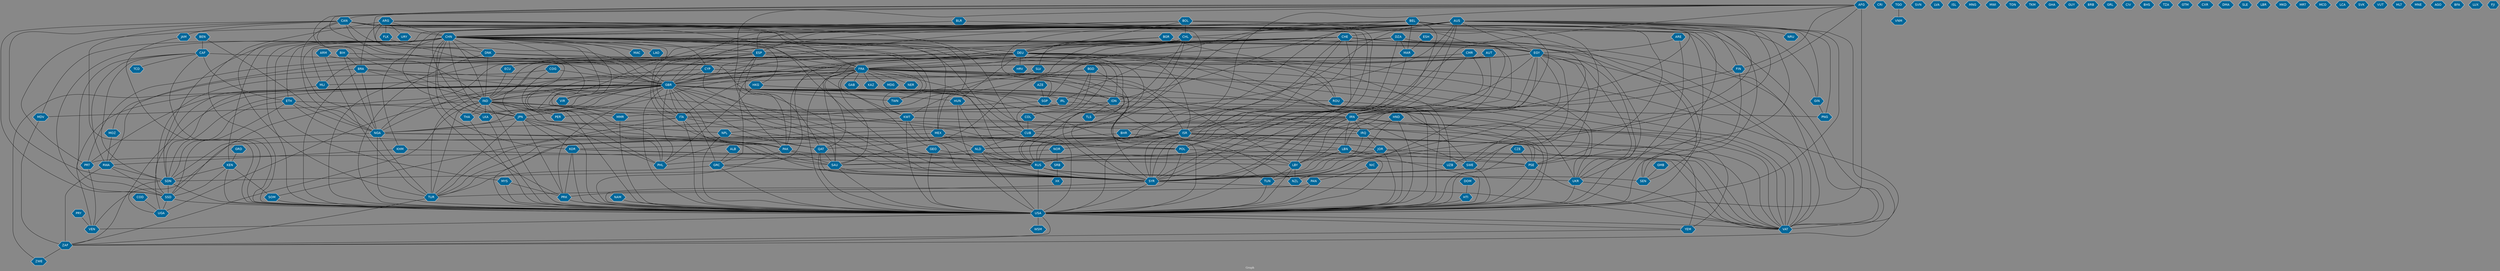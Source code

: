 // Countries together in item graph
graph {
	graph [bgcolor="#888888" fontcolor=white fontsize=12 label="Graph" outputorder=edgesfirst overlap=prism]
	node [color=white fillcolor="#006699" fontcolor=white fontname=Helvetica shape=hexagon style=filled]
	edge [arrowhead=open color=black fontcolor=white fontname=Courier fontsize=12]
		AFG [label=AFG]
		USA [label=USA]
		DEU [label=DEU]
		UKR [label=UKR]
		ISR [label=ISR]
		PSE [label=PSE]
		CAF [label=CAF]
		SYR [label=SYR]
		EGY [label=EGY]
		AUS [label=AUS]
		IND [label=IND]
		GBR [label=GBR]
		JPN [label=JPN]
		RUS [label=RUS]
		UGA [label=UGA]
		IRN [label=IRN]
		VAT [label=VAT]
		BRA [label=BRA]
		CHE [label=CHE]
		IRQ [label=IRQ]
		CHN [label=CHN]
		SSD [label=SSD]
		SDN [label=SDN]
		FRA [label=FRA]
		KHM [label=KHM]
		BEL [label=BEL]
		CAN [label=CAN]
		NGA [label=NGA]
		CHL [label=CHL]
		CRI [label=CRI]
		JAM [label=JAM]
		THA [label=THA]
		LBY [label=LBY]
		MAR [label=MAR]
		IRL [label=IRL]
		CUB [label=CUB]
		PAK [label=PAK]
		NIC [label=NIC]
		LBN [label=LBN]
		HND [label=HND]
		ESP [label=ESP]
		PHL [label=PHL]
		VNM [label=VNM]
		TUR [label=TUR]
		ZAF [label=ZAF]
		VEN [label=VEN]
		ETH [label=ETH]
		IDN [label=IDN]
		GAB [label=GAB]
		MEX [label=MEX]
		KAZ [label=KAZ]
		ZWE [label=ZWE]
		HUN [label=HUN]
		BGD [label=BGD]
		TUN [label=TUN]
		SVN [label=SVN]
		LKA [label=LKA]
		BIH [label=BIH]
		NZL [label=NZL]
		HTI [label=HTI]
		KOR [label=KOR]
		RWA [label=RWA]
		KEN [label=KEN]
		LVA [label=LVA]
		GIN [label=GIN]
		ITA [label=ITA]
		MMR [label=MMR]
		SOM [label=SOM]
		BOL [label=BOL]
		MYS [label=MYS]
		TCD [label=TCD]
		NLD [label=NLD]
		SAU [label=SAU]
		GRC [label=GRC]
		HKG [label=HKG]
		SEN [label=SEN]
		ISL [label=ISL]
		DZA [label=DZA]
		ECU [label=ECU]
		COL [label=COL]
		MNG [label=MNG]
		ARG [label=ARG]
		BHR [label=BHR]
		AUT [label=AUT]
		ROU [label=ROU]
		PRK [label=PRK]
		CZE [label=CZE]
		JOR [label=JOR]
		NPL [label=NPL]
		MDG [label=MDG]
		CYP [label=CYP]
		BLR [label=BLR]
		MAC [label=MAC]
		PNG [label=PNG]
		BGR [label=BGR]
		DNK [label=DNK]
		URY [label=URY]
		SGP [label=SGP]
		ARE [label=ARE]
		GRD [label=GRD]
		MDV [label=MDV]
		CMR [label=CMR]
		PER [label=PER]
		COG [label=COG]
		SLV [label=SLV]
		NOR [label=NOR]
		PRT [label=PRT]
		MWI [label=MWI]
		QAT [label=QAT]
		PAN [label=PAN]
		AZE [label=AZE]
		NER [label=NER]
		TON [label=TON]
		SWE [label=SWE]
		TLS [label=TLS]
		YEM [label=YEM]
		POL [label=POL]
		SRB [label=SRB]
		TKM [label=TKM]
		MLI [label=MLI]
		GHA [label=GHA]
		GUY [label=GUY]
		BRB [label=BRB]
		NRU [label=NRU]
		FIN [label=FIN]
		NAM [label=NAM]
		TWN [label=TWN]
		DOM [label=DOM]
		UZB [label=UZB]
		HRV [label=HRV]
		GRL [label=GRL]
		CIV [label=CIV]
		BHS [label=BHS]
		KWT [label=KWT]
		TZA [label=TZA]
		GEO [label=GEO]
		FLK [label=FLK]
		VIR [label=VIR]
		GTM [label=GTM]
		BEN [label=BEN]
		"CXR " [label="CXR "]
		MOZ [label=MOZ]
		DMA [label=DMA]
		SLE [label=SLE]
		LBR [label=LBR]
		LAO [label=LAO]
		WSM [label=WSM]
		MKD [label=MKD]
		MRT [label=MRT]
		PRY [label=PRY]
		MCO [label=MCO]
		XK [label=XK]
		LCA [label=LCA]
		SVK [label=SVK]
		COD [label=COD]
		VUT [label=VUT]
		MLT [label=MLT]
		MNE [label=MNE]
		AGO [label=AGO]
		ALB [label=ALB]
		BFA [label=BFA]
		GMB [label=GMB]
		LUX [label=LUX]
		TGO [label=TGO]
		FJI [label=FJI]
		ESH [label=ESH]
		ARM [label=ARM]
			IDN -- MMR [weight=2]
			ESP -- PAK [weight=3]
			IRN -- USA [weight=49]
			USA -- VAT [weight=6]
			CAF -- FRA [weight=13]
			ARG -- USA [weight=4]
			THA -- USA [weight=3]
			IND -- THA [weight=1]
			CAN -- GBR [weight=3]
			IND -- JPN [weight=5]
			CHL -- SEN [weight=1]
			HND -- IRQ [weight=1]
			CHE -- USA [weight=8]
			ISR -- NLD [weight=3]
			JPN -- PHL [weight=6]
			AUS -- JPN [weight=3]
			BOL -- ESP [weight=1]
			IRN -- LBY [weight=1]
			CHN -- PRK [weight=1]
			LBY -- USA [weight=5]
			BGD -- GBR [weight=1]
			BEL -- PSE [weight=1]
			GBR -- VIR [weight=2]
			BGD -- COL [weight=1]
			USA -- YEM [weight=7]
			ARG -- URY [weight=2]
			RUS -- SDN [weight=1]
			CHN -- SDN [weight=6]
			HND -- SYR [weight=1]
			ITA -- NGA [weight=1]
			FIN -- USA [weight=1]
			DEU -- HRV [weight=6]
			ROU -- USA [weight=5]
			KOR -- PRK [weight=8]
			NGA -- USA [weight=10]
			KOR -- USA [weight=6]
			CAN -- VAT [weight=5]
			AFG -- DNK [weight=1]
			AFG -- CAN [weight=2]
			EGY -- PSE [weight=1]
			CHE -- SGP [weight=1]
			BOL -- SEN [weight=4]
			CHN -- IDN [weight=1]
			FRA -- LBY [weight=2]
			AUS -- CHE [weight=1]
			HUN -- USA [weight=2]
			CHN -- IND [weight=7]
			BEL -- IRL [weight=1]
			KOR -- VAT [weight=1]
			DZA -- MAR [weight=1]
			CAN -- CHN [weight=2]
			FRA -- SAU [weight=2]
			GBR -- IND [weight=12]
			ECU -- IND [weight=1]
			BEL -- CUB [weight=1]
			LBN -- SYR [weight=17]
			BGD -- IND [weight=1]
			CHN -- FRA [weight=12]
			CAF -- SDN [weight=3]
			CHL -- DEU [weight=1]
			IRN -- SYR [weight=103]
			KEN -- USA [weight=4]
			GEO -- RUS [weight=1]
			AUS -- GBR [weight=8]
			GRD -- KEN [weight=2]
			CHE -- GRC [weight=2]
			GBR -- SDN [weight=1]
			IRN -- RUS [weight=14]
			NGA -- TUR [weight=1]
			USA -- ZAF [weight=1]
			BEL -- SEN [weight=1]
			BRA -- NGA [weight=3]
			CHN -- CYP [weight=1]
			BOL -- CHN [weight=1]
			COG -- UGA [weight=1]
			CAN -- IRN [weight=1]
			SWE -- USA [weight=2]
			HTI -- USA [weight=4]
			CHN -- ITA [weight=2]
			KWT -- NPL [weight=1]
			NLD -- USA [weight=1]
			FRA -- SYR [weight=15]
			MEX -- USA [weight=26]
			SOM -- USA [weight=14]
			EGY -- IRN [weight=2]
			FRA -- RUS [weight=2]
			LBN -- LBY [weight=2]
			CMR -- USA [weight=1]
			BGD -- CUB [weight=1]
			IDN -- PNG [weight=1]
			GBR -- USA [weight=53]
			JPN -- TUR [weight=1]
			GBR -- ZAF [weight=1]
			BOL -- SYR [weight=1]
			GBR -- PRK [weight=1]
			EGY -- SYR [weight=1]
			AUS -- TLS [weight=10]
			SYR -- USA [weight=64]
			ISR -- JOR [weight=7]
			CHE -- UZB [weight=1]
			ISR -- SYR [weight=6]
			COG -- USA [weight=2]
			AFG -- POL [weight=1]
			IRQ -- USA [weight=39]
			CHE -- VAT [weight=4]
			BEL -- GBR [weight=4]
			AUS -- PSE [weight=1]
			NAM -- USA [weight=2]
			ARG -- GBR [weight=4]
			KEN -- SDN [weight=3]
			NOR -- PHL [weight=1]
			BHR -- KOR [weight=1]
			RWA -- SDN [weight=1]
			CAN -- MEX [weight=3]
			AUS -- PHL [weight=2]
			BGR -- ROU [weight=12]
			ISR -- NOR [weight=2]
			USA -- VEN [weight=2]
			ETH -- JPN [weight=2]
			GBR -- ITA [weight=1]
			ALB -- GRC [weight=1]
			BEL -- MAR [weight=3]
			CHN -- MYS [weight=1]
			JOR -- SAU [weight=2]
			BHR -- USA [weight=1]
			MYS -- PRK [weight=1]
			NPL -- USA [weight=3]
			IND -- NPL [weight=2]
			GBR -- IDN [weight=4]
			DEU -- HUN [weight=1]
			QAT -- SYR [weight=2]
			IND -- PER [weight=1]
			PRT -- VEN [weight=1]
			DEU -- JPN [weight=3]
			ESP -- PRT [weight=1]
			CAN -- USA [weight=15]
			CHL -- ECU [weight=1]
			ISR -- PSE [weight=100]
			IRL -- VAT [weight=2]
			KWT -- USA [weight=3]
			FRA -- IND [weight=17]
			CHE -- EGY [weight=2]
			CHL -- CUB [weight=1]
			IND -- MDV [weight=1]
			MEX -- NLD [weight=1]
			NGA -- VAT [weight=1]
			AUS -- SGP [weight=1]
			CAN -- SYR [weight=2]
			SSD -- UGA [weight=5]
			CHN -- MDV [weight=1]
			GBR -- GRC [weight=1]
			FRA -- MLI [weight=11]
			ETH -- NGA [weight=1]
			EGY -- FRA [weight=2]
			CAF -- SSD [weight=3]
			CHL -- PER [weight=9]
			BEL -- USA [weight=3]
			AFG -- FIN [weight=1]
			COL -- CUB [weight=7]
			EGY -- QAT [weight=5]
			KWT -- YEM [weight=1]
			AUS -- USA [weight=14]
			CYP -- SYR [weight=1]
			PAN -- PRK [weight=5]
			ARG -- CHN [weight=1]
			CHE -- GBR [weight=3]
			GBR -- LBY [weight=18]
			GBR -- ZWE [weight=1]
			DEU -- RWA [weight=1]
			JPN -- PRK [weight=1]
			ARG -- MEX [weight=1]
			MLI -- SDN [weight=1]
			CHN -- JPN [weight=56]
			LBY -- NZL [weight=8]
			IRQ -- SYR [weight=7]
			BLR -- CHN [weight=1]
			ISR -- USA [weight=24]
			DEU -- GRC [weight=1]
			GBR -- RUS [weight=1]
			AUS -- SWE [weight=1]
			KEN -- SOM [weight=8]
			SLV -- TWN [weight=1]
			IND -- TUR [weight=1]
			AUS -- IDN [weight=26]
			DZA -- MLI [weight=1]
			POL -- USA [weight=3]
			GBR -- SYR [weight=34]
			HKG -- IDN [weight=6]
			CYP -- NGA [weight=2]
			NGA -- SAU [weight=1]
			GIN -- PNG [weight=4]
			CHN -- THA [weight=1]
			HND -- USA [weight=1]
			IND -- PAK [weight=3]
			FRA -- ITA [weight=9]
			CHN -- KEN [weight=6]
			CHE -- IND [weight=1]
			CAF -- TCD [weight=1]
			ESP -- FRA [weight=3]
			CHN -- ESP [weight=1]
			NLD -- RUS [weight=3]
			IND -- LKA [weight=5]
			NLD -- SYR [weight=1]
			CHN -- VIR [weight=2]
			BEN -- NGA [weight=1]
			CHN -- SSD [weight=3]
			SSD -- USA [weight=10]
			GBR -- SAU [weight=3]
			JOR -- USA [weight=8]
			IRN -- TUR [weight=4]
			IRN -- SAU [weight=1]
			BEN -- CAF [weight=5]
			GBR -- SSD [weight=1]
			CHN -- NGA [weight=2]
			DEU -- NGA [weight=1]
			LKA -- USA [weight=5]
			CHE -- KWT [weight=1]
			JOR -- PSE [weight=2]
			SDN -- USA [weight=12]
			CAN -- JAM [weight=5]
			BRA -- MOZ [weight=1]
			ESP -- ITA [weight=3]
			GBR -- NZL [weight=9]
			DNK -- USA [weight=1]
			CAN -- ISR [weight=3]
			AUS -- POL [weight=2]
			IRL -- ITA [weight=2]
			NOR -- SRB [weight=1]
			IRQ -- TUR [weight=1]
			ARG -- BRA [weight=3]
			IND -- POL [weight=1]
			JPN -- KOR [weight=4]
			FRA -- VAT [weight=22]
			DNK -- IND [weight=21]
			AUS -- SYR [weight=8]
			FRA -- TUR [weight=13]
			FRA -- MDG [weight=1]
			EGY -- UKR [weight=1]
			CHL -- SLV [weight=1]
			BEL -- SYR [weight=6]
			BGR -- GBR [weight=3]
			PRY -- VEN [weight=1]
			CAN -- SSD [weight=1]
			CYP -- GBR [weight=1]
			FRA -- QAT [weight=1]
			BEL -- RUS [weight=3]
			NIC -- PAN [weight=1]
			CUB -- USA [weight=14]
			FIN -- RUS [weight=1]
			PAN -- USA [weight=1]
			SRB -- XK [weight=2]
			KEN -- SSD [weight=2]
			AUS -- MMR [weight=1]
			EGY -- VAT [weight=4]
			FRA -- UKR [weight=3]
			NGA -- PAK [weight=1]
			AUS -- NLD [weight=1]
			CHN -- HKG [weight=1]
			DEU -- MLI [weight=2]
			FRA -- IDN [weight=3]
			CMR -- LBY [weight=1]
			SYR -- TUR [weight=9]
			CHN -- MAC [weight=1]
			CZE -- PSE [weight=46]
			CHE -- RUS [weight=4]
			CHL -- COL [weight=1]
			TUR -- ZAF [weight=4]
			CAN -- SDN [weight=1]
			CHE -- SYR [weight=114]
			ARM -- TUR [weight=1]
			GBR -- ROU [weight=5]
			AFG -- GBR [weight=8]
			CHN -- DNK [weight=2]
			ESH -- MAR [weight=1]
			DEU -- GBR [weight=10]
			GBR -- PRT [weight=3]
			BRA -- USA [weight=7]
			ARG -- VAT [weight=2]
			BEL -- FIN [weight=1]
			CHN -- DEU [weight=4]
			BIH -- BRA [weight=1]
			DEU -- ROU [weight=2]
			AUS -- LBN [weight=1]
			JOR -- SYR [weight=4]
			DOM -- HTI [weight=2]
			ETH -- SDN [weight=20]
			KHM -- RWA [weight=2]
			CHE -- ESP [weight=1]
			PRK -- USA [weight=16]
			SAU -- SYR [weight=4]
			ARE -- USA [weight=8]
			MOZ -- RWA [weight=1]
			FRA -- GEO [weight=1]
			AUS -- EGY [weight=6]
			BRA -- GBR [weight=1]
			HKG -- PHL [weight=3]
			QAT -- USA [weight=1]
			CHN -- EGY [weight=1]
			ISR -- PHL [weight=3]
			FRA -- NER [weight=1]
			IND -- USA [weight=55]
			CHN -- TWN [weight=2]
			ISR -- VAT [weight=2]
			DZA -- FRA [weight=5]
			GBR -- PAK [weight=10]
			EGY -- USA [weight=15]
			GBR -- IRL [weight=1]
			GBR -- QAT [weight=2]
			ARG -- FRA [weight=1]
			KOR -- LBY [weight=9]
			CAN -- PHL [weight=5]
			BEL -- ITA [weight=1]
			ZAF -- ZWE [weight=1]
			CUB -- NLD [weight=1]
			IRN -- PSE [weight=2]
			AUS -- PRT [weight=1]
			IRN -- YEM [weight=9]
			TUN -- USA [weight=1]
			AUS -- NRU [weight=4]
			FRA -- USA [weight=19]
			JAM -- USA [weight=2]
			FRA -- KWT [weight=2]
			FRA -- GBR [weight=43]
			IRN -- IRQ [weight=7]
			SWE -- SYR [weight=5]
			EGY -- SWE [weight=1]
			GBR -- TWN [weight=1]
			MEX -- POL [weight=1]
			ETH -- SAU [weight=1]
			DEU -- SAU [weight=3]
			IRQ -- JOR [weight=4]
			CHN -- PHL [weight=3]
			ARG -- ISR [weight=2]
			DZA -- SYR [weight=1]
			RUS -- UKR [weight=19]
			ITA -- USA [weight=2]
			KWT -- SYR [weight=4]
			GRC -- USA [weight=2]
			GBR -- POL [weight=6]
			MDV -- ZAF [weight=1]
			QAT -- SAU [weight=2]
			CAF -- ETH [weight=1]
			ESP -- USA [weight=3]
			DEU -- PAK [weight=1]
			CHN -- KOR [weight=4]
			GBR -- UGA [weight=5]
			ARM -- FRA [weight=1]
			BEL -- UKR [weight=3]
			EGY -- IND [weight=1]
			SGP -- USA [weight=1]
			BIH -- NGA [weight=1]
			DEU -- UKR [weight=4]
			ESP -- QAT [weight=1]
			IND -- MMR [weight=1]
			COD -- UGA [weight=2]
			MLI -- SSD [weight=1]
			CAN -- UKR [weight=2]
			PSE -- SYR [weight=8]
			KHM -- RUS [weight=3]
			IRN -- SWE [weight=1]
			HUN -- RUS [weight=5]
			DNK -- SWE [weight=1]
			RWA -- ZAF [weight=10]
			EGY -- GBR [weight=4]
			BEL -- TUR [weight=4]
			RUS -- USA [weight=77]
			LBN -- USA [weight=2]
			GBR -- NGA [weight=7]
			DNK -- FRA [weight=1]
			CHN -- SYR [weight=8]
			FRA -- ISR [weight=2]
			AUS -- CHN [weight=5]
			DZA -- EGY [weight=1]
			CHN -- PAK [weight=2]
			CHN -- ETH [weight=2]
			NLD -- PRT [weight=1]
			CHE -- FRA [weight=2]
			BRA -- IND [weight=2]
			GBR -- IRN [weight=8]
			BRA -- CUB [weight=5]
			SYR -- VAT [weight=1]
			SGP -- TUR [weight=1]
			AUS -- VAT [weight=1]
			FRA -- GAB [weight=1]
			LBY -- TUN [weight=2]
			MYS -- USA [weight=1]
			TGO -- VNM [weight=1]
			EGY -- TUN [weight=4]
			CAN -- IND [weight=2]
			NIC -- USA [weight=1]
			FLK -- GBR [weight=1]
			AFG -- USA [weight=46]
			BOL -- DEU [weight=1]
			CAF -- USA [weight=2]
			IND -- ZAF [weight=2]
			PSE -- VAT [weight=2]
			IRN -- ISR [weight=3]
			ARG -- CUB [weight=1]
			FRA -- KAZ [weight=5]
			SDN -- SSD [weight=238]
			AFG -- IND [weight=1]
			BGD -- USA [weight=2]
			AUS -- GIN [weight=1]
			AUT -- IRN [weight=1]
			ARE -- EGY [weight=1]
			GBR -- THA [weight=2]
			DEU -- SYR [weight=7]
			GBR -- JPN [weight=5]
			POL -- VAT [weight=2]
			GMB -- SEN [weight=1]
			PAK -- UZB [weight=1]
			DEU -- UZB [weight=1]
			DEU -- RUS [weight=2]
			JPN -- USA [weight=31]
			CHN -- USA [weight=83]
			JPN -- VAT [weight=1]
			GRC -- TUR [weight=1]
			CHN -- KWT [weight=1]
			CHN -- GBR [weight=12]
			ITA -- SOM [weight=1]
			RUS -- SYR [weight=23]
			GBR -- VEN [weight=9]
			BEL -- GIN [weight=1]
			GBR -- ISR [weight=1]
			CHN -- RUS [weight=4]
			CHE -- ISR [weight=1]
			AFG -- IRN [weight=1]
			YEM -- ZAF [weight=1]
			ISR -- LBN [weight=1]
			CHE -- DEU [weight=3]
			RUS -- SEN [weight=7]
			UKR -- USA [weight=9]
			PSE -- USA [weight=4]
			AFG -- BHR [weight=1]
			CHN -- LAO [weight=3]
			MAR -- SYR [weight=1]
			GEO -- USA [weight=2]
			BEL -- CHN [weight=2]
			CYP -- UKR [weight=1]
			ESP -- VAT [weight=1]
			GBR -- IRQ [weight=2]
			CHN -- CUB [weight=1]
			AUS -- PNG [weight=1]
			DEU -- FRA [weight=3]
			CZE -- USA [weight=1]
			CHN -- VAT [weight=2]
			CAN -- EGY [weight=5]
			PAK -- USA [weight=5]
			UKR -- VAT [weight=1]
			CMR -- FRA [weight=1]
			CHN -- KHM [weight=2]
			GRC -- SYR [weight=3]
			ITA -- SYR [weight=3]
			CHN -- NZL [weight=2]
			AUS -- CHL [weight=1]
			AUS -- NZL [weight=4]
			ETH -- SSD [weight=17]
			DEU -- IRN [weight=1]
			BGR -- DEU [weight=2]
			AUS -- LKA [weight=1]
			CHE -- IRN [weight=22]
			MMR -- USA [weight=2]
			ARG -- FLK [weight=3]
			ESP -- GBR [weight=1]
			RWA -- SSD [weight=1]
			EGY -- LBY [weight=16]
			ITA -- RUS [weight=1]
			GBR -- HUN [weight=10]
			SDN -- UGA [weight=7]
			DEU -- ISR [weight=1]
			CUB -- VEN [weight=4]
			FRA -- JPN [weight=4]
			JOR -- VAT [weight=1]
			AUT -- FRA [weight=1]
			CAF -- RWA [weight=1]
			IDN -- TLS [weight=1]
			AZE -- SGP [weight=1]
			BIH -- SYR [weight=1]
			NPL -- QAT [weight=5]
			COG -- GBR [weight=3]
			JPN -- NGA [weight=2]
			NGA -- SDN [weight=1]
			CAN -- NGA [weight=1]
			IND -- IRN [weight=1]
			IDN -- SYR [weight=1]
			ITA -- VAT [weight=9]
			LBN -- PSE [weight=1]
			DEU -- USA [weight=38]
			GBR -- SGP [weight=2]
			PAK -- SAU [weight=1]
			USA -- WSM [weight=3]
			LBN -- SAU [weight=3]
			BOL -- CHL [weight=3]
			BEL -- ESP [weight=1]
			BLR -- RUS [weight=1]
			GBR -- PHL [weight=2]
			FRA -- TUN [weight=3]
			AFG -- PAK [weight=8]
			DEU -- ZAF [weight=1]
			GBR -- LKA [weight=1]
			IRN -- LBN [weight=4]
			SAU -- USA [weight=3]
}
